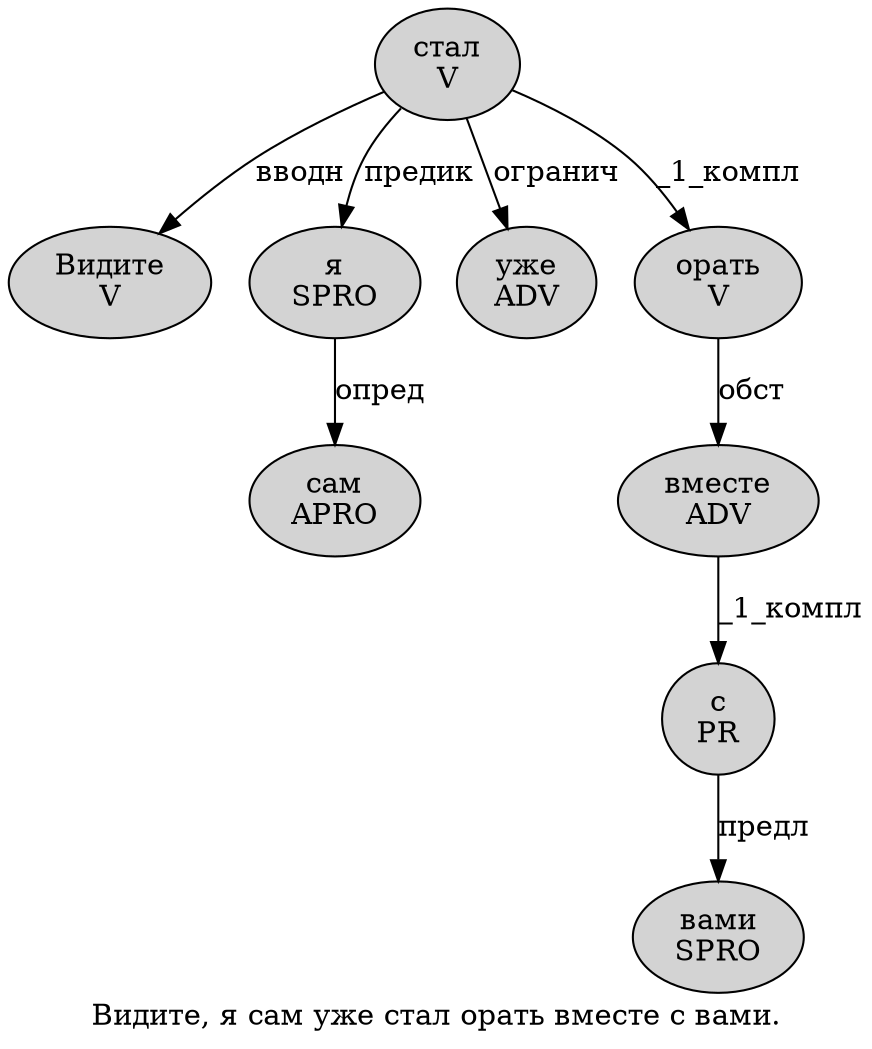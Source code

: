 digraph SENTENCE_4687 {
	graph [label="Видите, я сам уже стал орать вместе с вами."]
	node [style=filled]
		0 [label="Видите
V" color="" fillcolor=lightgray penwidth=1 shape=ellipse]
		2 [label="я
SPRO" color="" fillcolor=lightgray penwidth=1 shape=ellipse]
		3 [label="сам
APRO" color="" fillcolor=lightgray penwidth=1 shape=ellipse]
		4 [label="уже
ADV" color="" fillcolor=lightgray penwidth=1 shape=ellipse]
		5 [label="стал
V" color="" fillcolor=lightgray penwidth=1 shape=ellipse]
		6 [label="орать
V" color="" fillcolor=lightgray penwidth=1 shape=ellipse]
		7 [label="вместе
ADV" color="" fillcolor=lightgray penwidth=1 shape=ellipse]
		8 [label="с
PR" color="" fillcolor=lightgray penwidth=1 shape=ellipse]
		9 [label="вами
SPRO" color="" fillcolor=lightgray penwidth=1 shape=ellipse]
			7 -> 8 [label="_1_компл"]
			2 -> 3 [label="опред"]
			5 -> 0 [label="вводн"]
			5 -> 2 [label="предик"]
			5 -> 4 [label="огранич"]
			5 -> 6 [label="_1_компл"]
			8 -> 9 [label="предл"]
			6 -> 7 [label="обст"]
}